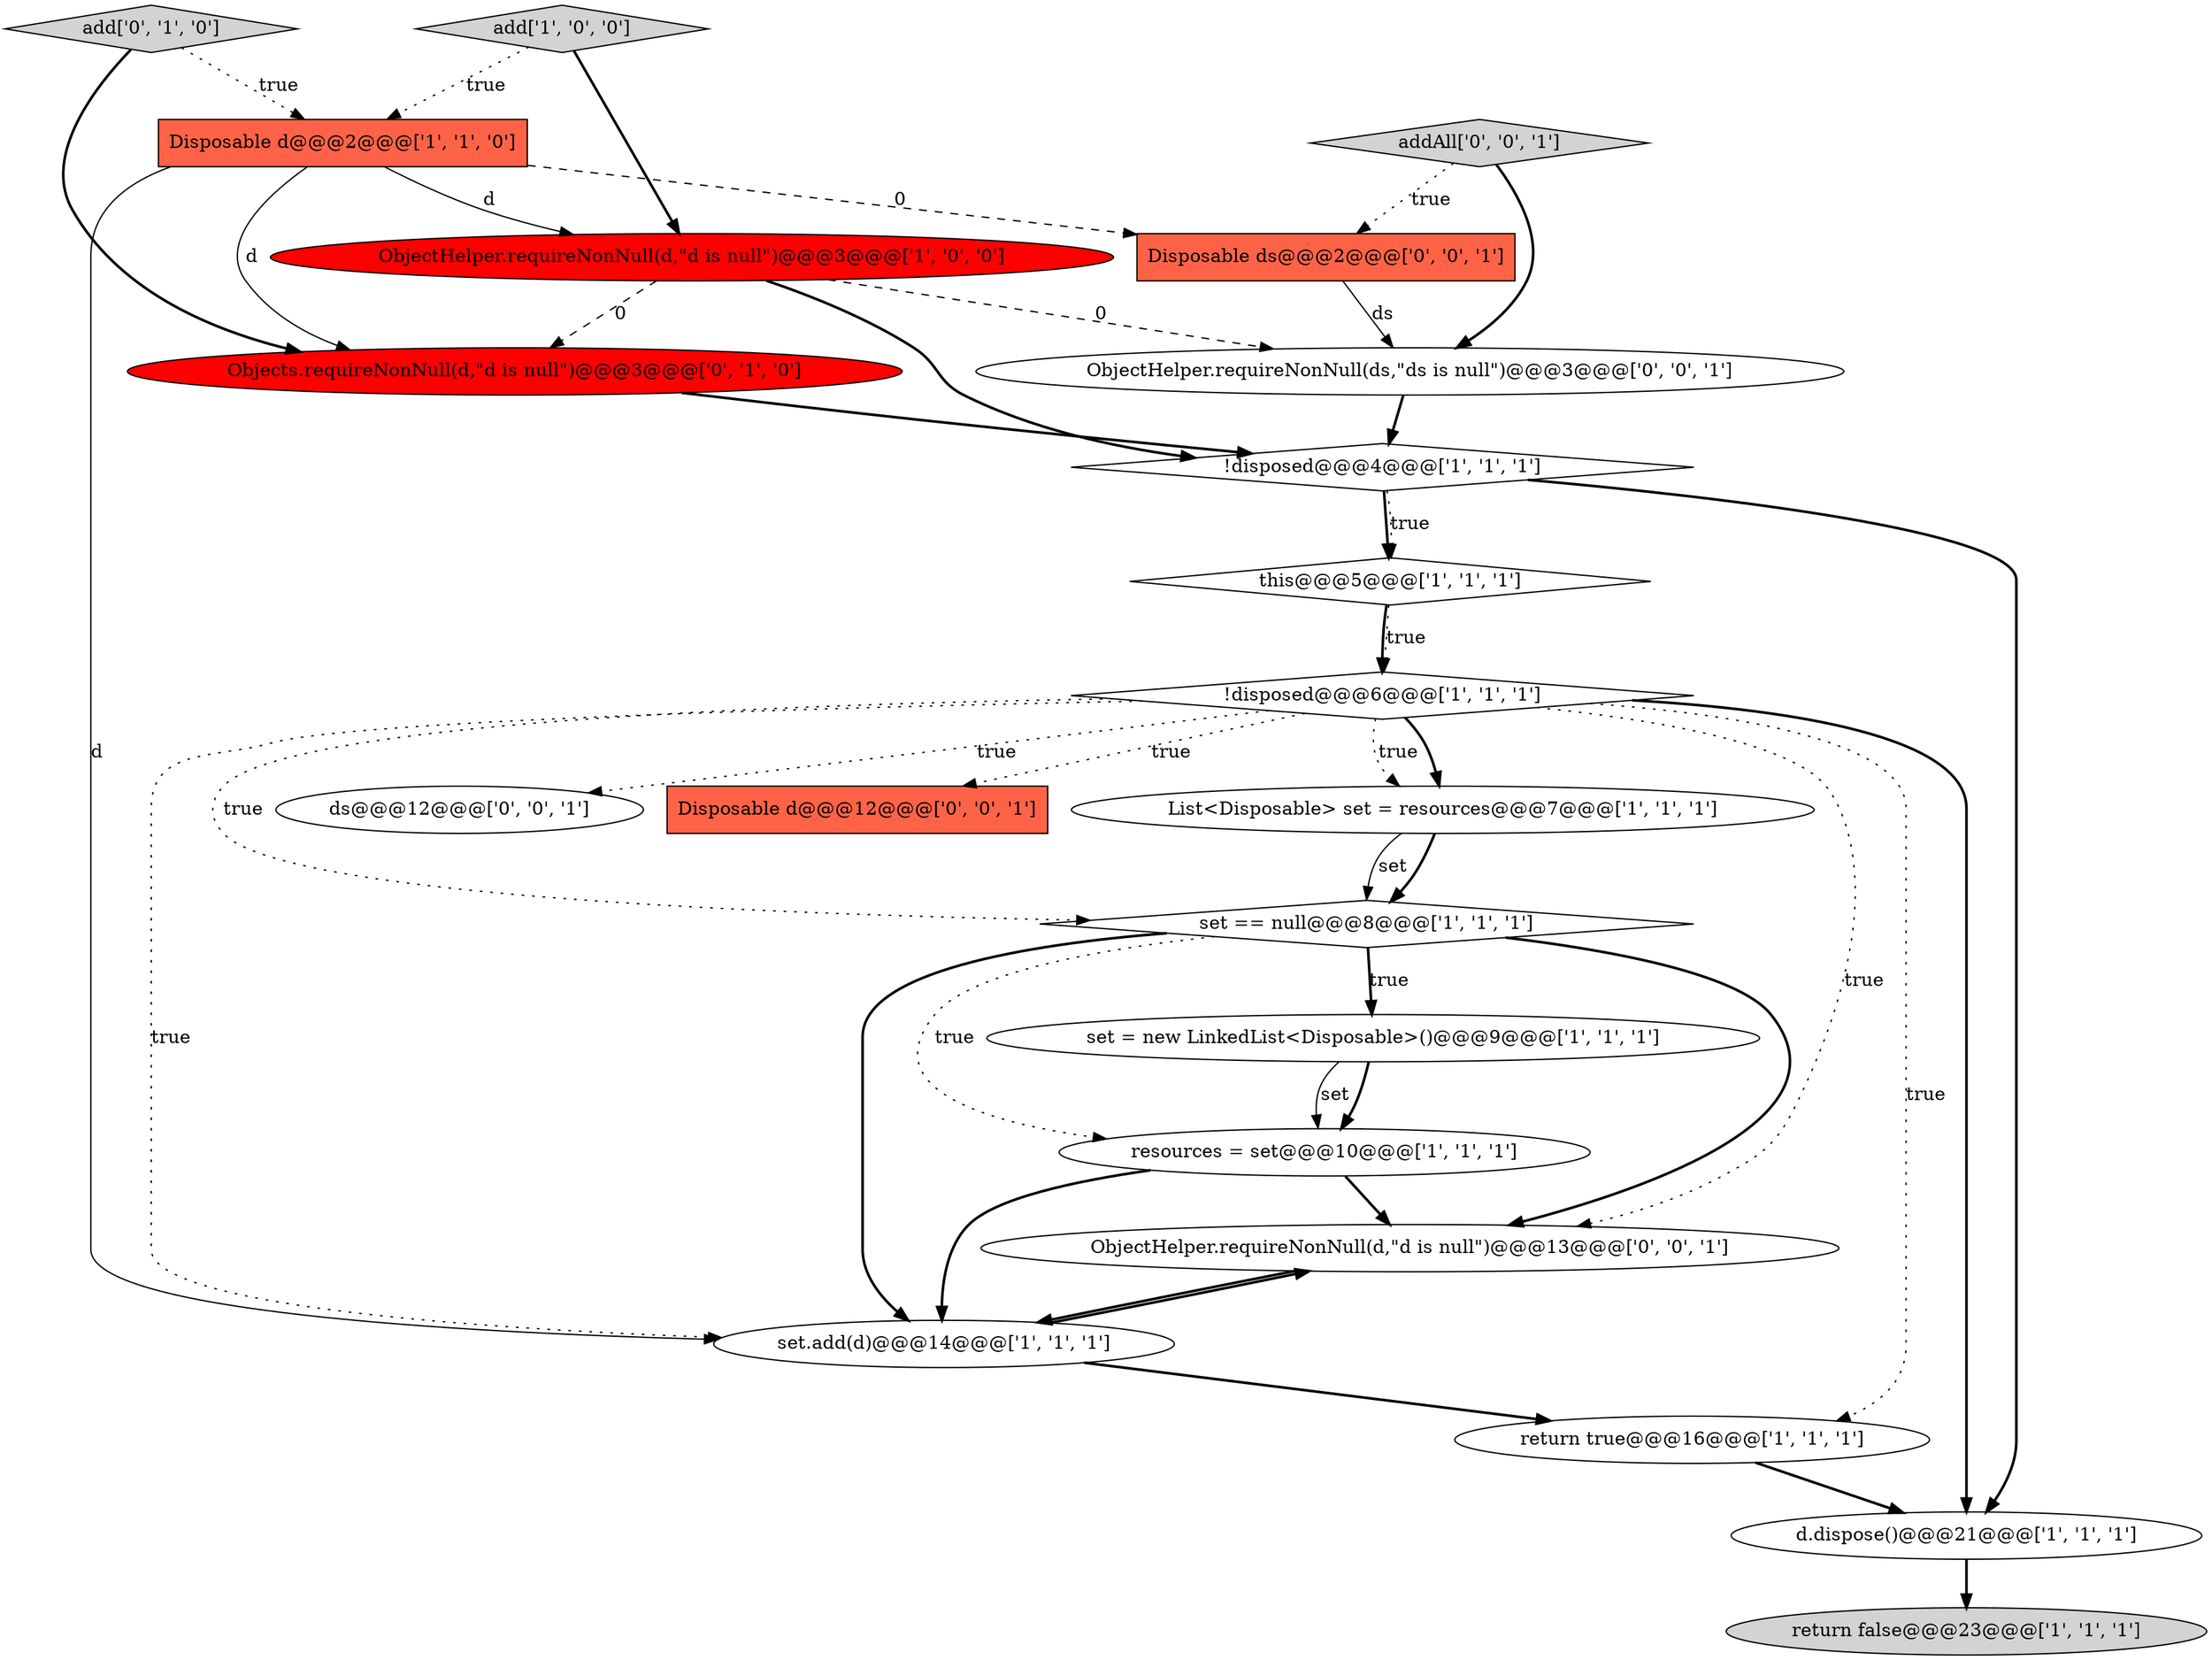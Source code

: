 digraph {
20 [style = filled, label = "ObjectHelper.requireNonNull(ds,\"ds is null\")@@@3@@@['0', '0', '1']", fillcolor = white, shape = ellipse image = "AAA0AAABBB3BBB"];
11 [style = filled, label = "Disposable d@@@2@@@['1', '1', '0']", fillcolor = tomato, shape = box image = "AAA0AAABBB1BBB"];
13 [style = filled, label = "add['1', '0', '0']", fillcolor = lightgray, shape = diamond image = "AAA0AAABBB1BBB"];
8 [style = filled, label = "return false@@@23@@@['1', '1', '1']", fillcolor = lightgray, shape = ellipse image = "AAA0AAABBB1BBB"];
7 [style = filled, label = "return true@@@16@@@['1', '1', '1']", fillcolor = white, shape = ellipse image = "AAA0AAABBB1BBB"];
12 [style = filled, label = "ObjectHelper.requireNonNull(d,\"d is null\")@@@3@@@['1', '0', '0']", fillcolor = red, shape = ellipse image = "AAA1AAABBB1BBB"];
10 [style = filled, label = "this@@@5@@@['1', '1', '1']", fillcolor = white, shape = diamond image = "AAA0AAABBB1BBB"];
16 [style = filled, label = "ObjectHelper.requireNonNull(d,\"d is null\")@@@13@@@['0', '0', '1']", fillcolor = white, shape = ellipse image = "AAA0AAABBB3BBB"];
2 [style = filled, label = "resources = set@@@10@@@['1', '1', '1']", fillcolor = white, shape = ellipse image = "AAA0AAABBB1BBB"];
5 [style = filled, label = "!disposed@@@6@@@['1', '1', '1']", fillcolor = white, shape = diamond image = "AAA0AAABBB1BBB"];
0 [style = filled, label = "set = new LinkedList<Disposable>()@@@9@@@['1', '1', '1']", fillcolor = white, shape = ellipse image = "AAA0AAABBB1BBB"];
6 [style = filled, label = "set == null@@@8@@@['1', '1', '1']", fillcolor = white, shape = diamond image = "AAA0AAABBB1BBB"];
17 [style = filled, label = "ds@@@12@@@['0', '0', '1']", fillcolor = white, shape = ellipse image = "AAA0AAABBB3BBB"];
18 [style = filled, label = "Disposable ds@@@2@@@['0', '0', '1']", fillcolor = tomato, shape = box image = "AAA0AAABBB3BBB"];
19 [style = filled, label = "Disposable d@@@12@@@['0', '0', '1']", fillcolor = tomato, shape = box image = "AAA0AAABBB3BBB"];
15 [style = filled, label = "Objects.requireNonNull(d,\"d is null\")@@@3@@@['0', '1', '0']", fillcolor = red, shape = ellipse image = "AAA1AAABBB2BBB"];
1 [style = filled, label = "set.add(d)@@@14@@@['1', '1', '1']", fillcolor = white, shape = ellipse image = "AAA0AAABBB1BBB"];
9 [style = filled, label = "!disposed@@@4@@@['1', '1', '1']", fillcolor = white, shape = diamond image = "AAA0AAABBB1BBB"];
21 [style = filled, label = "addAll['0', '0', '1']", fillcolor = lightgray, shape = diamond image = "AAA0AAABBB3BBB"];
14 [style = filled, label = "add['0', '1', '0']", fillcolor = lightgray, shape = diamond image = "AAA0AAABBB2BBB"];
4 [style = filled, label = "d.dispose()@@@21@@@['1', '1', '1']", fillcolor = white, shape = ellipse image = "AAA0AAABBB1BBB"];
3 [style = filled, label = "List<Disposable> set = resources@@@7@@@['1', '1', '1']", fillcolor = white, shape = ellipse image = "AAA0AAABBB1BBB"];
5->17 [style = dotted, label="true"];
5->3 [style = bold, label=""];
11->15 [style = solid, label="d"];
12->20 [style = dashed, label="0"];
20->9 [style = bold, label=""];
21->18 [style = dotted, label="true"];
11->12 [style = solid, label="d"];
2->1 [style = bold, label=""];
5->19 [style = dotted, label="true"];
9->4 [style = bold, label=""];
5->1 [style = dotted, label="true"];
0->2 [style = bold, label=""];
5->6 [style = dotted, label="true"];
3->6 [style = bold, label=""];
6->0 [style = bold, label=""];
7->4 [style = bold, label=""];
9->10 [style = bold, label=""];
5->3 [style = dotted, label="true"];
12->9 [style = bold, label=""];
10->5 [style = dotted, label="true"];
1->7 [style = bold, label=""];
0->2 [style = solid, label="set"];
6->1 [style = bold, label=""];
6->2 [style = dotted, label="true"];
13->12 [style = bold, label=""];
21->20 [style = bold, label=""];
10->5 [style = bold, label=""];
3->6 [style = solid, label="set"];
16->1 [style = bold, label=""];
15->9 [style = bold, label=""];
6->16 [style = bold, label=""];
1->16 [style = bold, label=""];
5->7 [style = dotted, label="true"];
11->18 [style = dashed, label="0"];
5->4 [style = bold, label=""];
5->16 [style = dotted, label="true"];
12->15 [style = dashed, label="0"];
4->8 [style = bold, label=""];
13->11 [style = dotted, label="true"];
14->11 [style = dotted, label="true"];
14->15 [style = bold, label=""];
6->0 [style = dotted, label="true"];
18->20 [style = solid, label="ds"];
9->10 [style = dotted, label="true"];
11->1 [style = solid, label="d"];
2->16 [style = bold, label=""];
}
